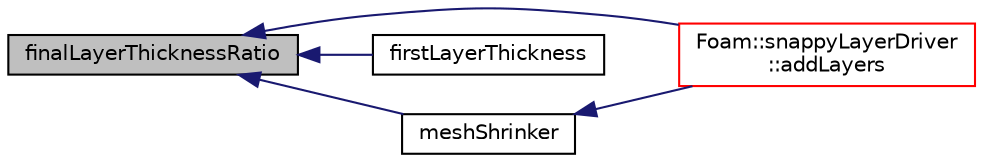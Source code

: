 digraph "finalLayerThicknessRatio"
{
  bgcolor="transparent";
  edge [fontname="Helvetica",fontsize="10",labelfontname="Helvetica",labelfontsize="10"];
  node [fontname="Helvetica",fontsize="10",shape=record];
  rankdir="LR";
  Node1 [label="finalLayerThicknessRatio",height=0.2,width=0.4,color="black", fillcolor="grey75", style="filled", fontcolor="black"];
  Node1 -> Node2 [dir="back",color="midnightblue",fontsize="10",style="solid",fontname="Helvetica"];
  Node2 [label="Foam::snappyLayerDriver\l::addLayers",height=0.2,width=0.4,color="red",URL="$a02440.html#a2654851d1ffedc26e8ff1424f7097ba6",tooltip="Add cell layers. "];
  Node1 -> Node3 [dir="back",color="midnightblue",fontsize="10",style="solid",fontname="Helvetica"];
  Node3 [label="firstLayerThickness",height=0.2,width=0.4,color="black",URL="$a01305.html#a7c7e5f14c7a629c6a40e44097ecd3b3f",tooltip="Determine first layer (near-wall) thickness. Uses two of the. "];
  Node1 -> Node4 [dir="back",color="midnightblue",fontsize="10",style="solid",fontname="Helvetica"];
  Node4 [label="meshShrinker",height=0.2,width=0.4,color="black",URL="$a01305.html#ae8fa79d79a989aa58094042ddf6b3a8b",tooltip="Type of mesh shrinker. "];
  Node4 -> Node2 [dir="back",color="midnightblue",fontsize="10",style="solid",fontname="Helvetica"];
}
